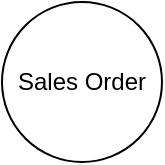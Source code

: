 <mxfile version="12.7.8" type="github">
  <diagram id="lUOPGLFSHm210vgwyG0Y" name="Page-1">
    <mxGraphModel dx="1185" dy="527" grid="1" gridSize="10" guides="1" tooltips="1" connect="1" arrows="1" fold="1" page="1" pageScale="1" pageWidth="827" pageHeight="1169" math="0" shadow="0">
      <root>
        <mxCell id="0" />
        <mxCell id="1" parent="0" />
        <mxCell id="mt6ersmiJ4pdeBASKi0M-1" value="Sales Order" style="ellipse;whiteSpace=wrap;html=1;aspect=fixed;" vertex="1" parent="1">
          <mxGeometry x="380" y="240" width="80" height="80" as="geometry" />
        </mxCell>
      </root>
    </mxGraphModel>
  </diagram>
</mxfile>
